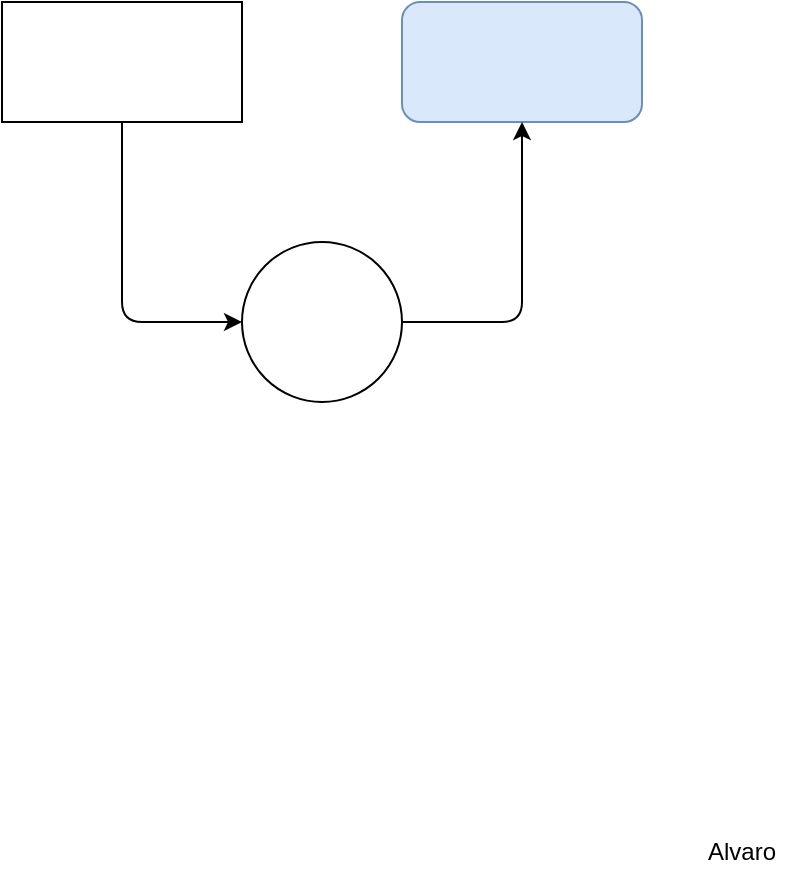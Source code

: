 <mxfile version="17.4.2" type="device"><diagram id="Z21_1_7TJZtvcwcqZcWw" name="Page-1"><mxGraphModel dx="1374" dy="913" grid="1" gridSize="10" guides="1" tooltips="1" connect="1" arrows="1" fold="1" page="1" pageScale="1" pageWidth="827" pageHeight="1169" math="0" shadow="0"><root><mxCell id="0"/><mxCell id="1" parent="0"/><mxCell id="MreAYOEJeFW6Bd3Etbwv-5" style="edgeStyle=orthogonalEdgeStyle;orthogonalLoop=1;jettySize=auto;html=1;exitX=0.5;exitY=1;exitDx=0;exitDy=0;entryX=0;entryY=0.5;entryDx=0;entryDy=0;rounded=1;" parent="1" source="MreAYOEJeFW6Bd3Etbwv-1" target="MreAYOEJeFW6Bd3Etbwv-3" edge="1"><mxGeometry relative="1" as="geometry"/></mxCell><mxCell id="MreAYOEJeFW6Bd3Etbwv-1" style="rounded=0;whiteSpace=wrap;html=1;" parent="1" vertex="1"><mxGeometry x="40" y="40" width="120" height="60" as="geometry"/></mxCell><mxCell id="MreAYOEJeFW6Bd3Etbwv-2" style="rounded=1;whiteSpace=wrap;html=1;fillColor=#dae8fc;strokeColor=#6c8ebf;" parent="1" vertex="1"><mxGeometry x="240" y="40" width="120" height="60" as="geometry"/></mxCell><mxCell id="MreAYOEJeFW6Bd3Etbwv-6" style="edgeStyle=orthogonalEdgeStyle;rounded=1;orthogonalLoop=1;jettySize=auto;html=1;exitX=1;exitY=0.5;exitDx=0;exitDy=0;" parent="1" source="MreAYOEJeFW6Bd3Etbwv-3" target="MreAYOEJeFW6Bd3Etbwv-2" edge="1"><mxGeometry relative="1" as="geometry"/></mxCell><mxCell id="MreAYOEJeFW6Bd3Etbwv-3" style="ellipse;whiteSpace=wrap;html=1;aspect=fixed;" parent="1" vertex="1"><mxGeometry x="160" y="160" width="80" height="80" as="geometry"/></mxCell><mxCell id="MreAYOEJeFW6Bd3Etbwv-7" value="Alvaro" style="text;html=1;strokeColor=none;fillColor=none;align=center;verticalAlign=middle;whiteSpace=wrap;rounded=0;" parent="1" vertex="1"><mxGeometry x="380" y="450" width="60" height="30" as="geometry"/></mxCell></root></mxGraphModel></diagram></mxfile>